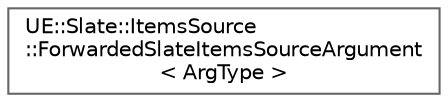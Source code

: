 digraph "Graphical Class Hierarchy"
{
 // INTERACTIVE_SVG=YES
 // LATEX_PDF_SIZE
  bgcolor="transparent";
  edge [fontname=Helvetica,fontsize=10,labelfontname=Helvetica,labelfontsize=10];
  node [fontname=Helvetica,fontsize=10,shape=box,height=0.2,width=0.4];
  rankdir="LR";
  Node0 [id="Node000000",label="UE::Slate::ItemsSource\l::ForwardedSlateItemsSourceArgument\l\< ArgType \>",height=0.2,width=0.4,color="grey40", fillcolor="white", style="filled",URL="$d4/d8d/structUE_1_1Slate_1_1ItemsSource_1_1ForwardedSlateItemsSourceArgument.html",tooltip=" "];
}
